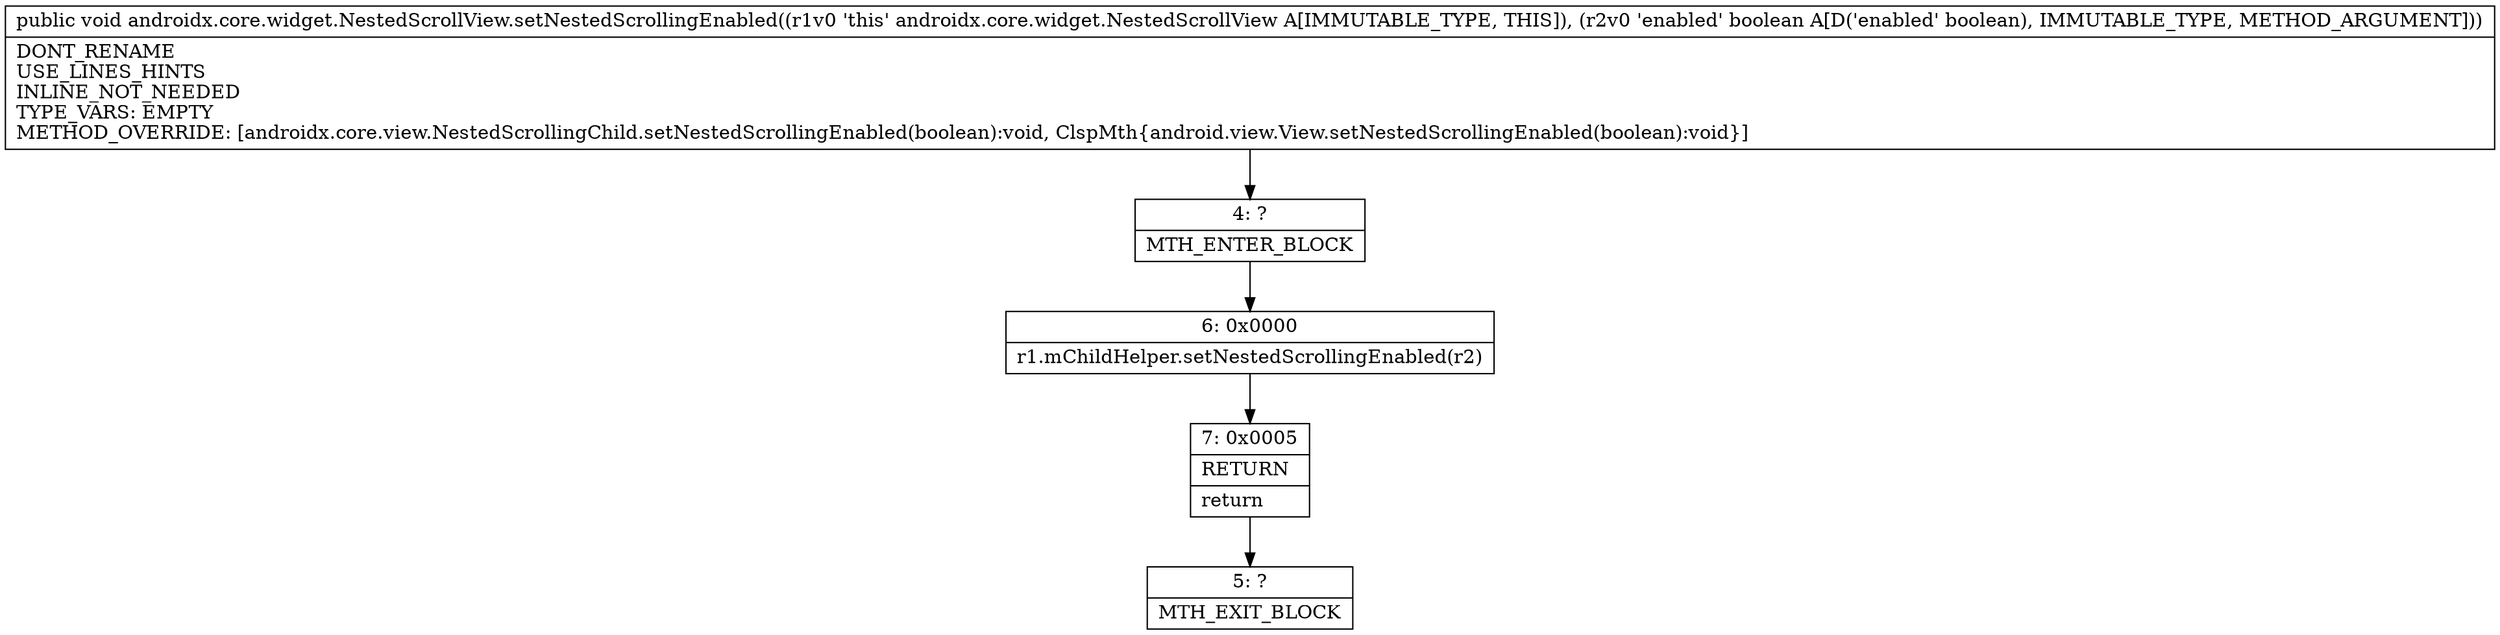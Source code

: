 digraph "CFG forandroidx.core.widget.NestedScrollView.setNestedScrollingEnabled(Z)V" {
Node_4 [shape=record,label="{4\:\ ?|MTH_ENTER_BLOCK\l}"];
Node_6 [shape=record,label="{6\:\ 0x0000|r1.mChildHelper.setNestedScrollingEnabled(r2)\l}"];
Node_7 [shape=record,label="{7\:\ 0x0005|RETURN\l|return\l}"];
Node_5 [shape=record,label="{5\:\ ?|MTH_EXIT_BLOCK\l}"];
MethodNode[shape=record,label="{public void androidx.core.widget.NestedScrollView.setNestedScrollingEnabled((r1v0 'this' androidx.core.widget.NestedScrollView A[IMMUTABLE_TYPE, THIS]), (r2v0 'enabled' boolean A[D('enabled' boolean), IMMUTABLE_TYPE, METHOD_ARGUMENT]))  | DONT_RENAME\lUSE_LINES_HINTS\lINLINE_NOT_NEEDED\lTYPE_VARS: EMPTY\lMETHOD_OVERRIDE: [androidx.core.view.NestedScrollingChild.setNestedScrollingEnabled(boolean):void, ClspMth\{android.view.View.setNestedScrollingEnabled(boolean):void\}]\l}"];
MethodNode -> Node_4;Node_4 -> Node_6;
Node_6 -> Node_7;
Node_7 -> Node_5;
}

